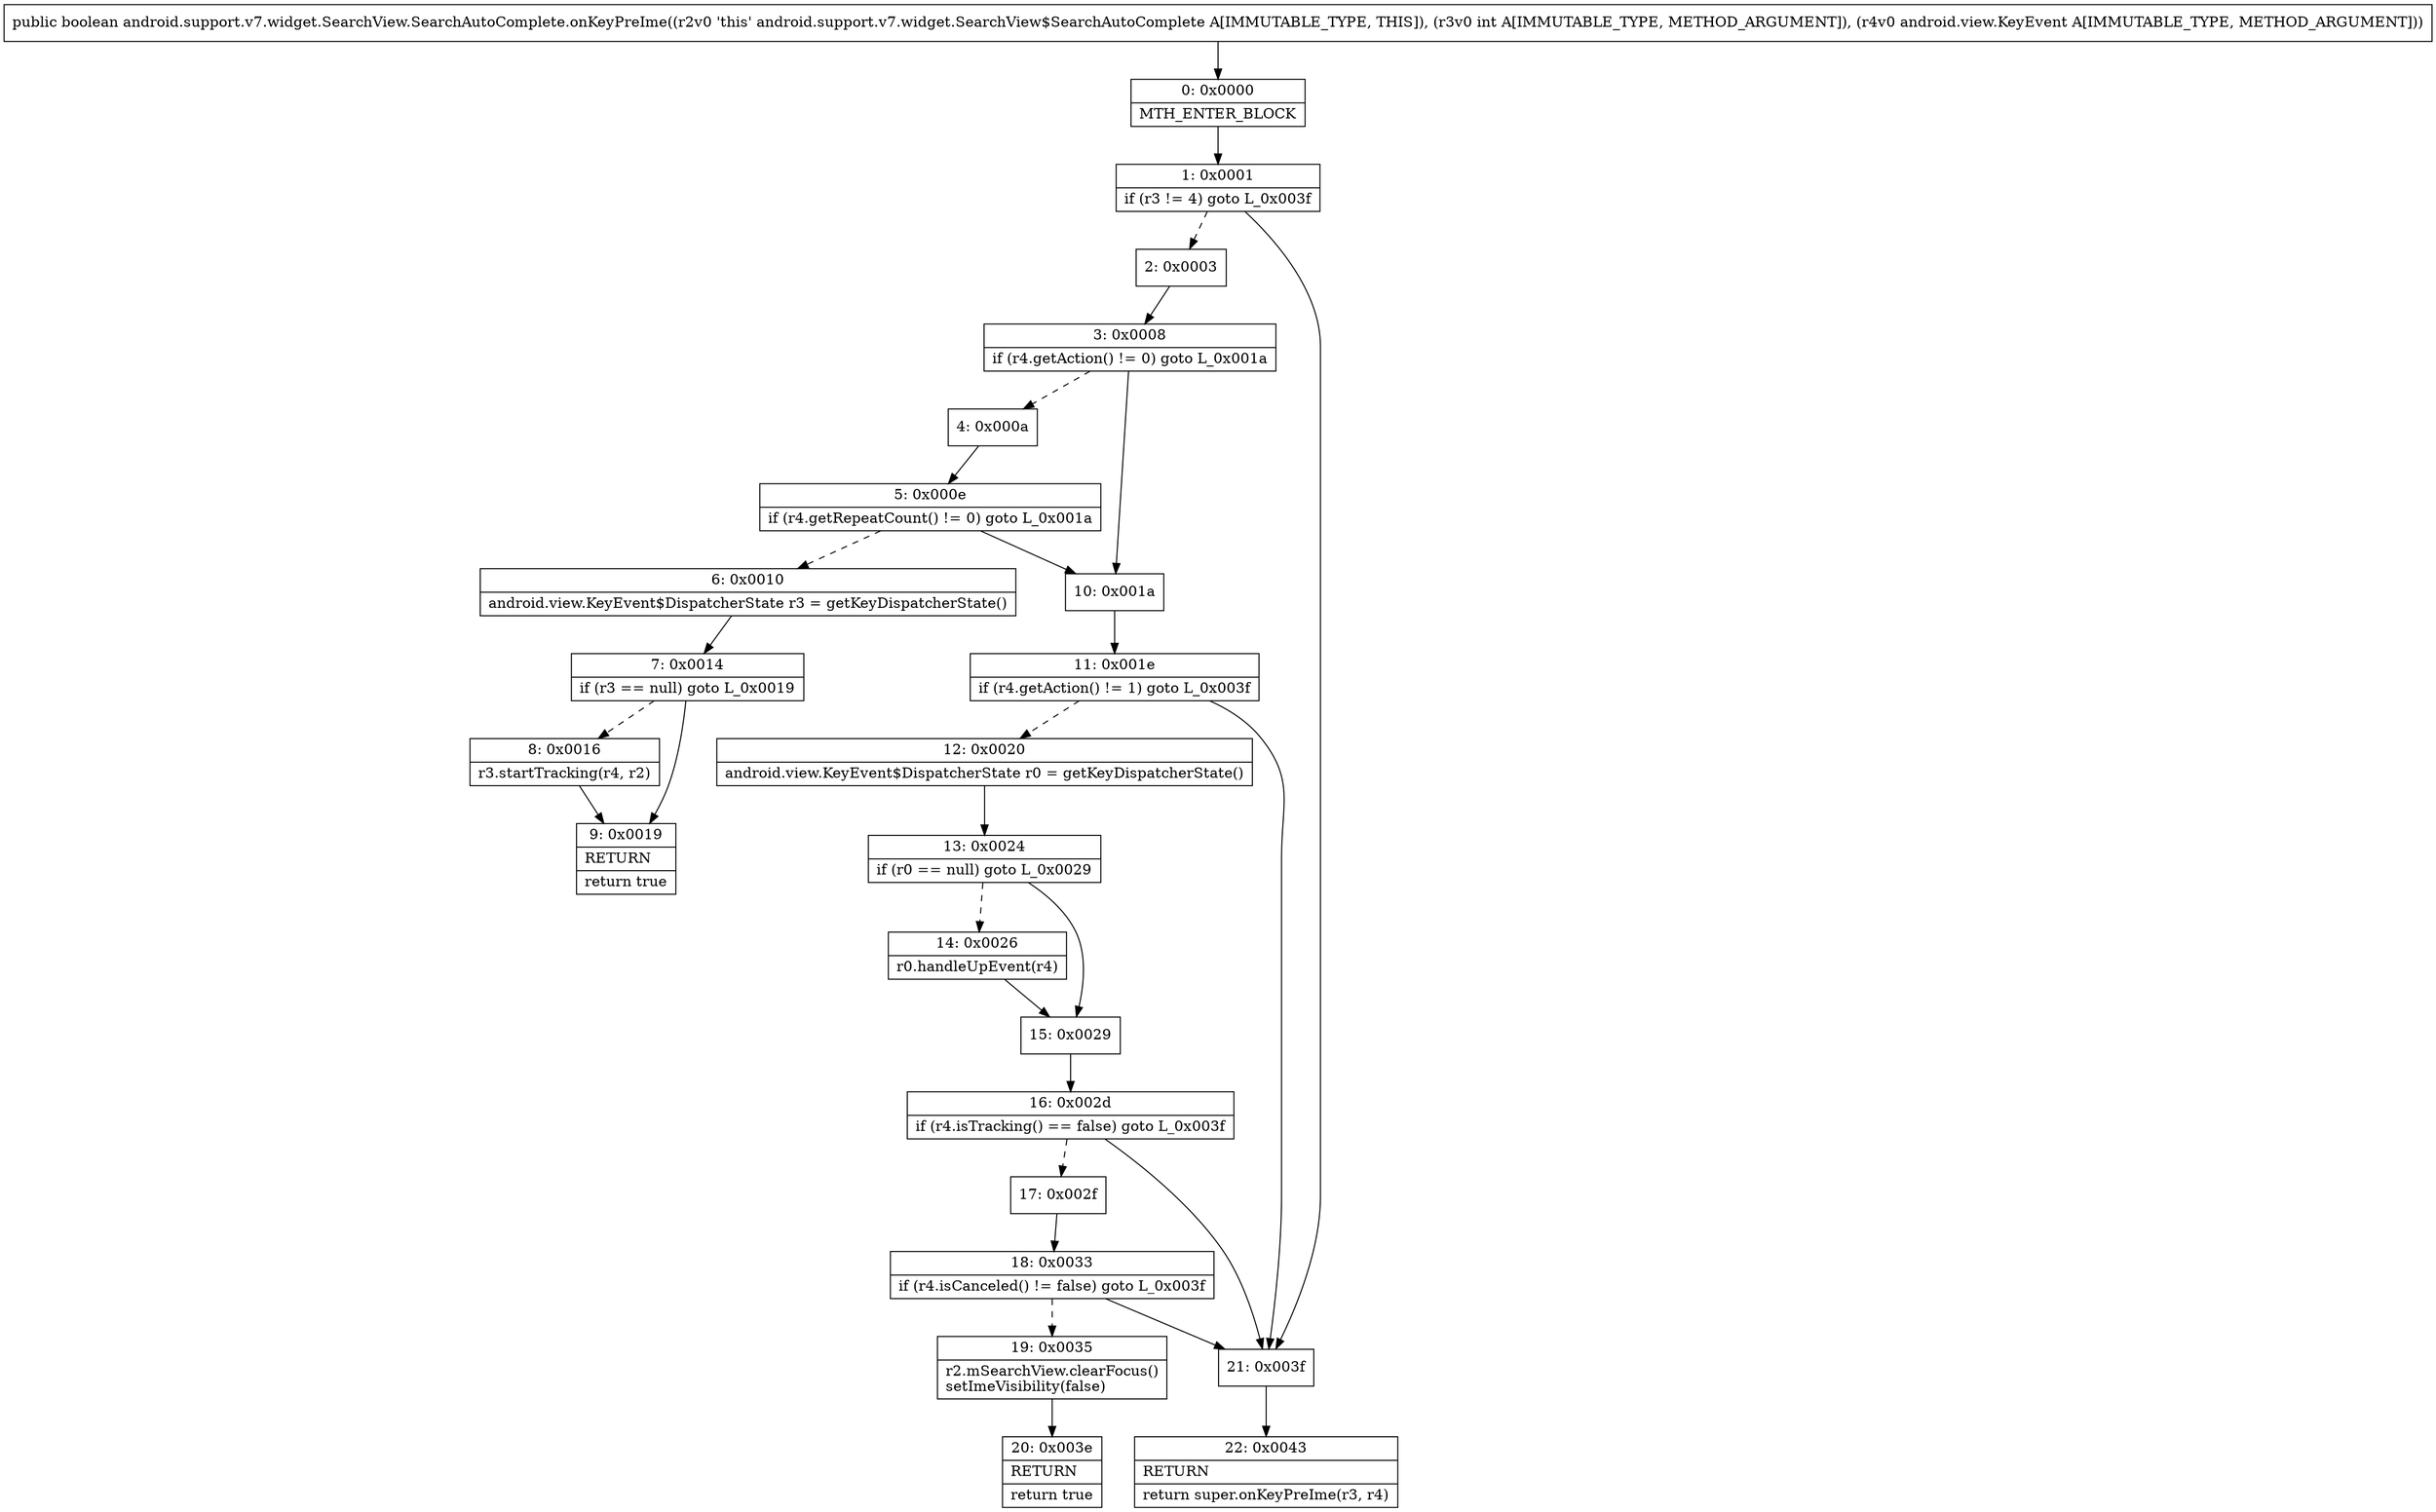 digraph "CFG forandroid.support.v7.widget.SearchView.SearchAutoComplete.onKeyPreIme(ILandroid\/view\/KeyEvent;)Z" {
Node_0 [shape=record,label="{0\:\ 0x0000|MTH_ENTER_BLOCK\l}"];
Node_1 [shape=record,label="{1\:\ 0x0001|if (r3 != 4) goto L_0x003f\l}"];
Node_2 [shape=record,label="{2\:\ 0x0003}"];
Node_3 [shape=record,label="{3\:\ 0x0008|if (r4.getAction() != 0) goto L_0x001a\l}"];
Node_4 [shape=record,label="{4\:\ 0x000a}"];
Node_5 [shape=record,label="{5\:\ 0x000e|if (r4.getRepeatCount() != 0) goto L_0x001a\l}"];
Node_6 [shape=record,label="{6\:\ 0x0010|android.view.KeyEvent$DispatcherState r3 = getKeyDispatcherState()\l}"];
Node_7 [shape=record,label="{7\:\ 0x0014|if (r3 == null) goto L_0x0019\l}"];
Node_8 [shape=record,label="{8\:\ 0x0016|r3.startTracking(r4, r2)\l}"];
Node_9 [shape=record,label="{9\:\ 0x0019|RETURN\l|return true\l}"];
Node_10 [shape=record,label="{10\:\ 0x001a}"];
Node_11 [shape=record,label="{11\:\ 0x001e|if (r4.getAction() != 1) goto L_0x003f\l}"];
Node_12 [shape=record,label="{12\:\ 0x0020|android.view.KeyEvent$DispatcherState r0 = getKeyDispatcherState()\l}"];
Node_13 [shape=record,label="{13\:\ 0x0024|if (r0 == null) goto L_0x0029\l}"];
Node_14 [shape=record,label="{14\:\ 0x0026|r0.handleUpEvent(r4)\l}"];
Node_15 [shape=record,label="{15\:\ 0x0029}"];
Node_16 [shape=record,label="{16\:\ 0x002d|if (r4.isTracking() == false) goto L_0x003f\l}"];
Node_17 [shape=record,label="{17\:\ 0x002f}"];
Node_18 [shape=record,label="{18\:\ 0x0033|if (r4.isCanceled() != false) goto L_0x003f\l}"];
Node_19 [shape=record,label="{19\:\ 0x0035|r2.mSearchView.clearFocus()\lsetImeVisibility(false)\l}"];
Node_20 [shape=record,label="{20\:\ 0x003e|RETURN\l|return true\l}"];
Node_21 [shape=record,label="{21\:\ 0x003f}"];
Node_22 [shape=record,label="{22\:\ 0x0043|RETURN\l|return super.onKeyPreIme(r3, r4)\l}"];
MethodNode[shape=record,label="{public boolean android.support.v7.widget.SearchView.SearchAutoComplete.onKeyPreIme((r2v0 'this' android.support.v7.widget.SearchView$SearchAutoComplete A[IMMUTABLE_TYPE, THIS]), (r3v0 int A[IMMUTABLE_TYPE, METHOD_ARGUMENT]), (r4v0 android.view.KeyEvent A[IMMUTABLE_TYPE, METHOD_ARGUMENT])) }"];
MethodNode -> Node_0;
Node_0 -> Node_1;
Node_1 -> Node_2[style=dashed];
Node_1 -> Node_21;
Node_2 -> Node_3;
Node_3 -> Node_4[style=dashed];
Node_3 -> Node_10;
Node_4 -> Node_5;
Node_5 -> Node_6[style=dashed];
Node_5 -> Node_10;
Node_6 -> Node_7;
Node_7 -> Node_8[style=dashed];
Node_7 -> Node_9;
Node_8 -> Node_9;
Node_10 -> Node_11;
Node_11 -> Node_12[style=dashed];
Node_11 -> Node_21;
Node_12 -> Node_13;
Node_13 -> Node_14[style=dashed];
Node_13 -> Node_15;
Node_14 -> Node_15;
Node_15 -> Node_16;
Node_16 -> Node_17[style=dashed];
Node_16 -> Node_21;
Node_17 -> Node_18;
Node_18 -> Node_19[style=dashed];
Node_18 -> Node_21;
Node_19 -> Node_20;
Node_21 -> Node_22;
}

